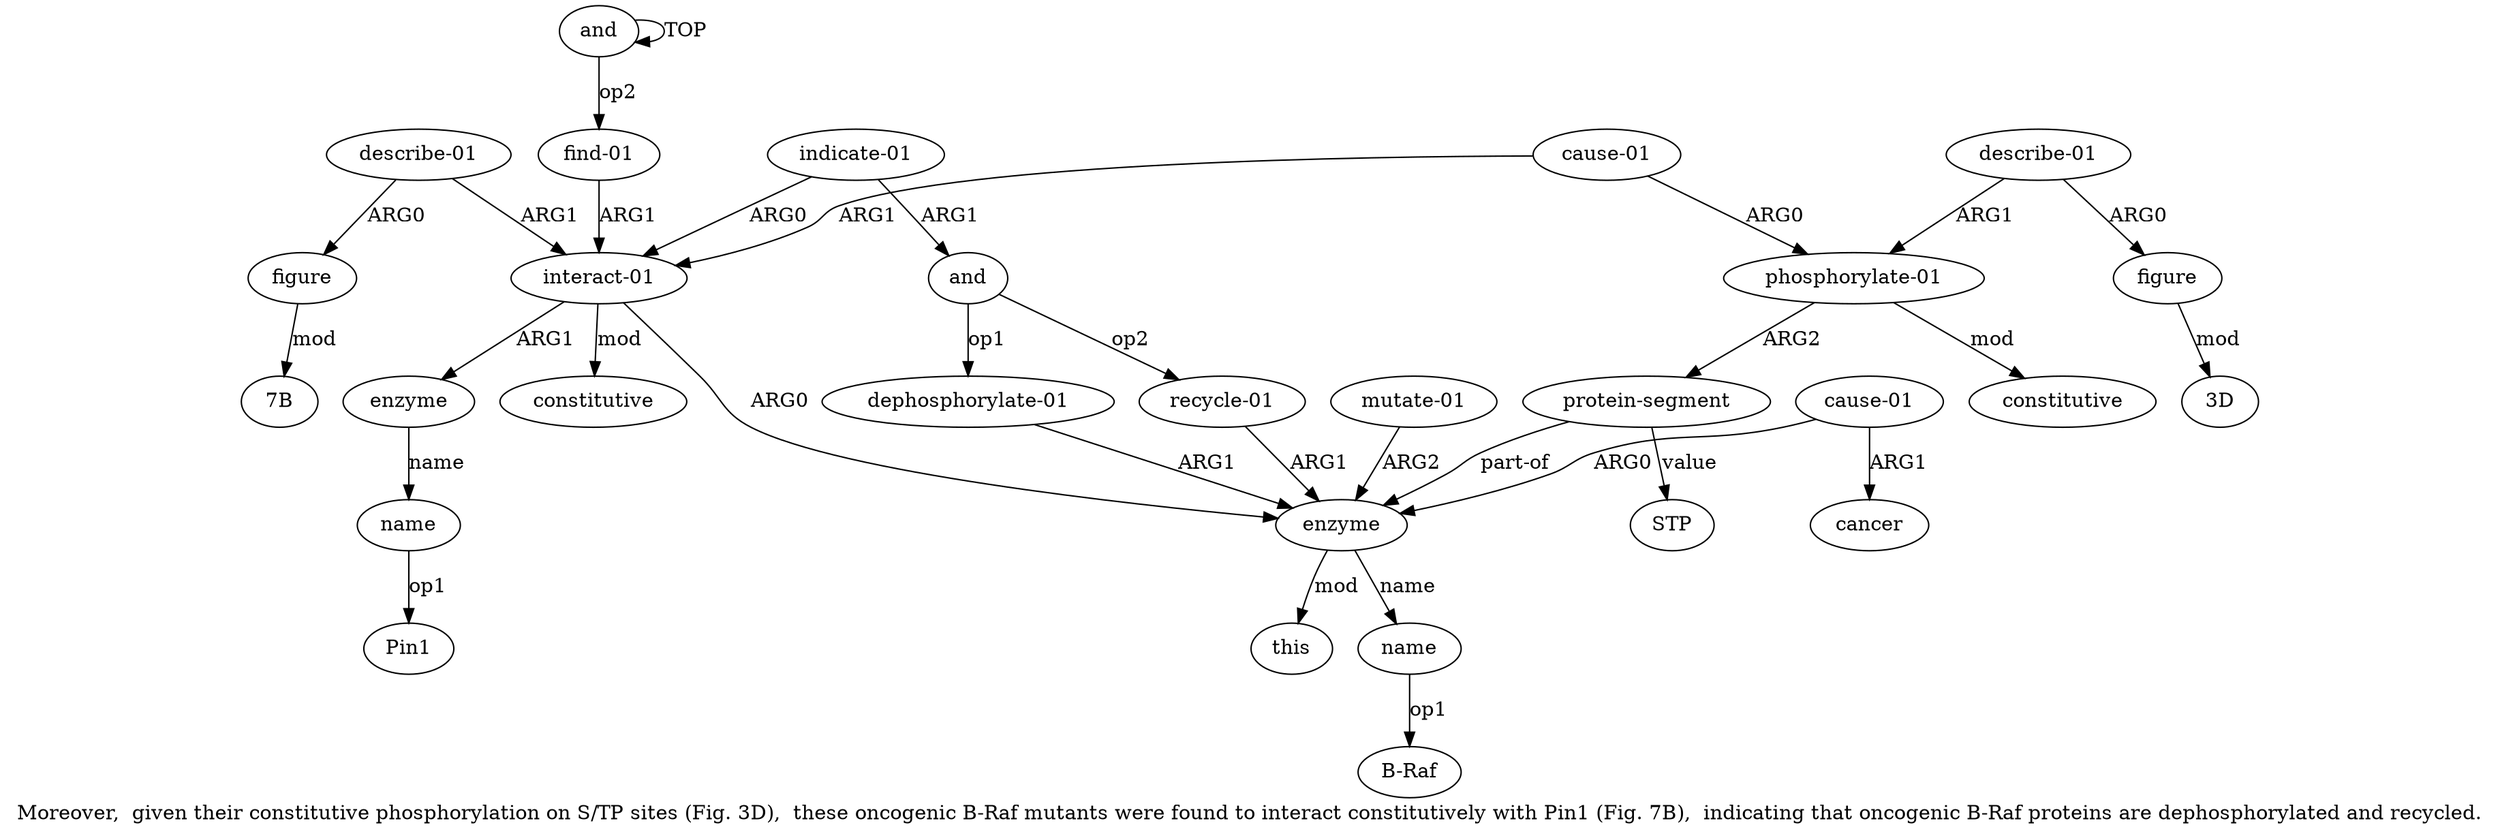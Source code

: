 digraph  {
	graph [label="Moreover,  given their constitutive phosphorylation on S/TP sites (Fig. 3D),  these oncogenic B-Raf mutants were found to interact \
constitutively with Pin1 (Fig. 7B),  indicating that oncogenic B-Raf proteins are dephosphorylated and recycled."];
	node [label="\N"];
	a20	 [color=black,
		gold_ind=20,
		gold_label="protein-segment",
		label="protein-segment",
		test_ind=20,
		test_label="protein-segment"];
	a3	 [color=black,
		gold_ind=3,
		gold_label=enzyme,
		label=enzyme,
		test_ind=3,
		test_label=enzyme];
	a20 -> a3 [key=0,
	color=black,
	gold_label="part-of",
	label="part-of",
	test_label="part-of"];
"a20 STP" [color=black,
	gold_ind=-1,
	gold_label=STP,
	label=STP,
	test_ind=-1,
	test_label=STP];
a20 -> "a20 STP" [key=0,
color=black,
gold_label=value,
label=value,
test_label=value];
a21 [color=black,
gold_ind=21,
gold_label=constitutive,
label=constitutive,
test_ind=21,
test_label=constitutive];
a22 [color=black,
gold_ind=22,
gold_label="describe-01",
label="describe-01",
test_ind=22,
test_label="describe-01"];
a23 [color=black,
gold_ind=23,
gold_label=figure,
label=figure,
test_ind=23,
test_label=figure];
a22 -> a23 [key=0,
color=black,
gold_label=ARG0,
label=ARG0,
test_label=ARG0];
a19 [color=black,
gold_ind=19,
gold_label="phosphorylate-01",
label="phosphorylate-01",
test_ind=19,
test_label="phosphorylate-01"];
a22 -> a19 [key=0,
color=black,
gold_label=ARG1,
label=ARG1,
test_label=ARG1];
"a23 3D" [color=black,
gold_ind=-1,
gold_label="3D",
label="3D",
test_ind=-1,
test_label="3D"];
a23 -> "a23 3D" [key=0,
color=black,
gold_label=mod,
label=mod,
test_label=mod];
"a4 B-Raf" [color=black,
gold_ind=-1,
gold_label="B-Raf",
label="B-Raf",
test_ind=-1,
test_label="B-Raf"];
"a13 7B" [color=black,
gold_ind=-1,
gold_label="7B",
label="7B",
test_ind=-1,
test_label="7B"];
a15 [color=black,
gold_ind=15,
gold_label=and,
label=and,
test_ind=15,
test_label=and];
a17 [color=black,
gold_ind=17,
gold_label="recycle-01",
label="recycle-01",
test_ind=17,
test_label="recycle-01"];
a15 -> a17 [key=0,
color=black,
gold_label=op2,
label=op2,
test_label=op2];
a16 [color=black,
gold_ind=16,
gold_label="dephosphorylate-01",
label="dephosphorylate-01",
test_ind=16,
test_label="dephosphorylate-01"];
a15 -> a16 [key=0,
color=black,
gold_label=op1,
label=op1,
test_label=op1];
a14 [color=black,
gold_ind=14,
gold_label="indicate-01",
label="indicate-01",
test_ind=14,
test_label="indicate-01"];
a14 -> a15 [key=0,
color=black,
gold_label=ARG1,
label=ARG1,
test_label=ARG1];
a2 [color=black,
gold_ind=2,
gold_label="interact-01",
label="interact-01",
test_ind=2,
test_label="interact-01"];
a14 -> a2 [key=0,
color=black,
gold_label=ARG0,
label=ARG0,
test_label=ARG0];
a17 -> a3 [key=0,
color=black,
gold_label=ARG1,
label=ARG1,
test_label=ARG1];
a16 -> a3 [key=0,
color=black,
gold_label=ARG1,
label=ARG1,
test_label=ARG1];
a11 [color=black,
gold_ind=11,
gold_label=constitutive,
label=constitutive,
test_ind=11,
test_label=constitutive];
a10 [color=black,
gold_ind=10,
gold_label=name,
label=name,
test_ind=10,
test_label=name];
"a10 Pin1" [color=black,
gold_ind=-1,
gold_label=Pin1,
label=Pin1,
test_ind=-1,
test_label=Pin1];
a10 -> "a10 Pin1" [key=0,
color=black,
gold_label=op1,
label=op1,
test_label=op1];
a13 [color=black,
gold_ind=13,
gold_label=figure,
label=figure,
test_ind=13,
test_label=figure];
a13 -> "a13 7B" [key=0,
color=black,
gold_label=mod,
label=mod,
test_label=mod];
a12 [color=black,
gold_ind=12,
gold_label="describe-01",
label="describe-01",
test_ind=12,
test_label="describe-01"];
a12 -> a13 [key=0,
color=black,
gold_label=ARG0,
label=ARG0,
test_label=ARG0];
a12 -> a2 [key=0,
color=black,
gold_label=ARG1,
label=ARG1,
test_label=ARG1];
a19 -> a20 [key=0,
color=black,
gold_label=ARG2,
label=ARG2,
test_label=ARG2];
a19 -> a21 [key=0,
color=black,
gold_label=mod,
label=mod,
test_label=mod];
a18 [color=black,
gold_ind=18,
gold_label="cause-01",
label="cause-01",
test_ind=18,
test_label="cause-01"];
a18 -> a19 [key=0,
color=black,
gold_label=ARG0,
label=ARG0,
test_label=ARG0];
a18 -> a2 [key=0,
color=black,
gold_label=ARG1,
label=ARG1,
test_label=ARG1];
a1 [color=black,
gold_ind=1,
gold_label="find-01",
label="find-01",
test_ind=1,
test_label="find-01"];
a1 -> a2 [key=0,
color=black,
gold_label=ARG1,
label=ARG1,
test_label=ARG1];
a0 [color=black,
gold_ind=0,
gold_label=and,
label=and,
test_ind=0,
test_label=and];
a0 -> a1 [key=0,
color=black,
gold_label=op2,
label=op2,
test_label=op2];
a0 -> a0 [key=0,
color=black,
gold_label=TOP,
label=TOP,
test_label=TOP];
a4 [color=black,
gold_ind=4,
gold_label=name,
label=name,
test_ind=4,
test_label=name];
a3 -> a4 [key=0,
color=black,
gold_label=name,
label=name,
test_label=name];
a8 [color=black,
gold_ind=8,
gold_label=this,
label=this,
test_ind=8,
test_label=this];
a3 -> a8 [key=0,
color=black,
gold_label=mod,
label=mod,
test_label=mod];
a2 -> a11 [key=0,
color=black,
gold_label=mod,
label=mod,
test_label=mod];
a2 -> a3 [key=0,
color=black,
gold_label=ARG0,
label=ARG0,
test_label=ARG0];
a9 [color=black,
gold_ind=9,
gold_label=enzyme,
label=enzyme,
test_ind=9,
test_label=enzyme];
a2 -> a9 [key=0,
color=black,
gold_label=ARG1,
label=ARG1,
test_label=ARG1];
a5 [color=black,
gold_ind=5,
gold_label="mutate-01",
label="mutate-01",
test_ind=5,
test_label="mutate-01"];
a5 -> a3 [key=0,
color=black,
gold_label=ARG2,
label=ARG2,
test_label=ARG2];
a4 -> "a4 B-Raf" [key=0,
color=black,
gold_label=op1,
label=op1,
test_label=op1];
a7 [color=black,
gold_ind=7,
gold_label=cancer,
label=cancer,
test_ind=7,
test_label=cancer];
a6 [color=black,
gold_ind=6,
gold_label="cause-01",
label="cause-01",
test_ind=6,
test_label="cause-01"];
a6 -> a3 [key=0,
color=black,
gold_label=ARG0,
label=ARG0,
test_label=ARG0];
a6 -> a7 [key=0,
color=black,
gold_label=ARG1,
label=ARG1,
test_label=ARG1];
a9 -> a10 [key=0,
color=black,
gold_label=name,
label=name,
test_label=name];
}
